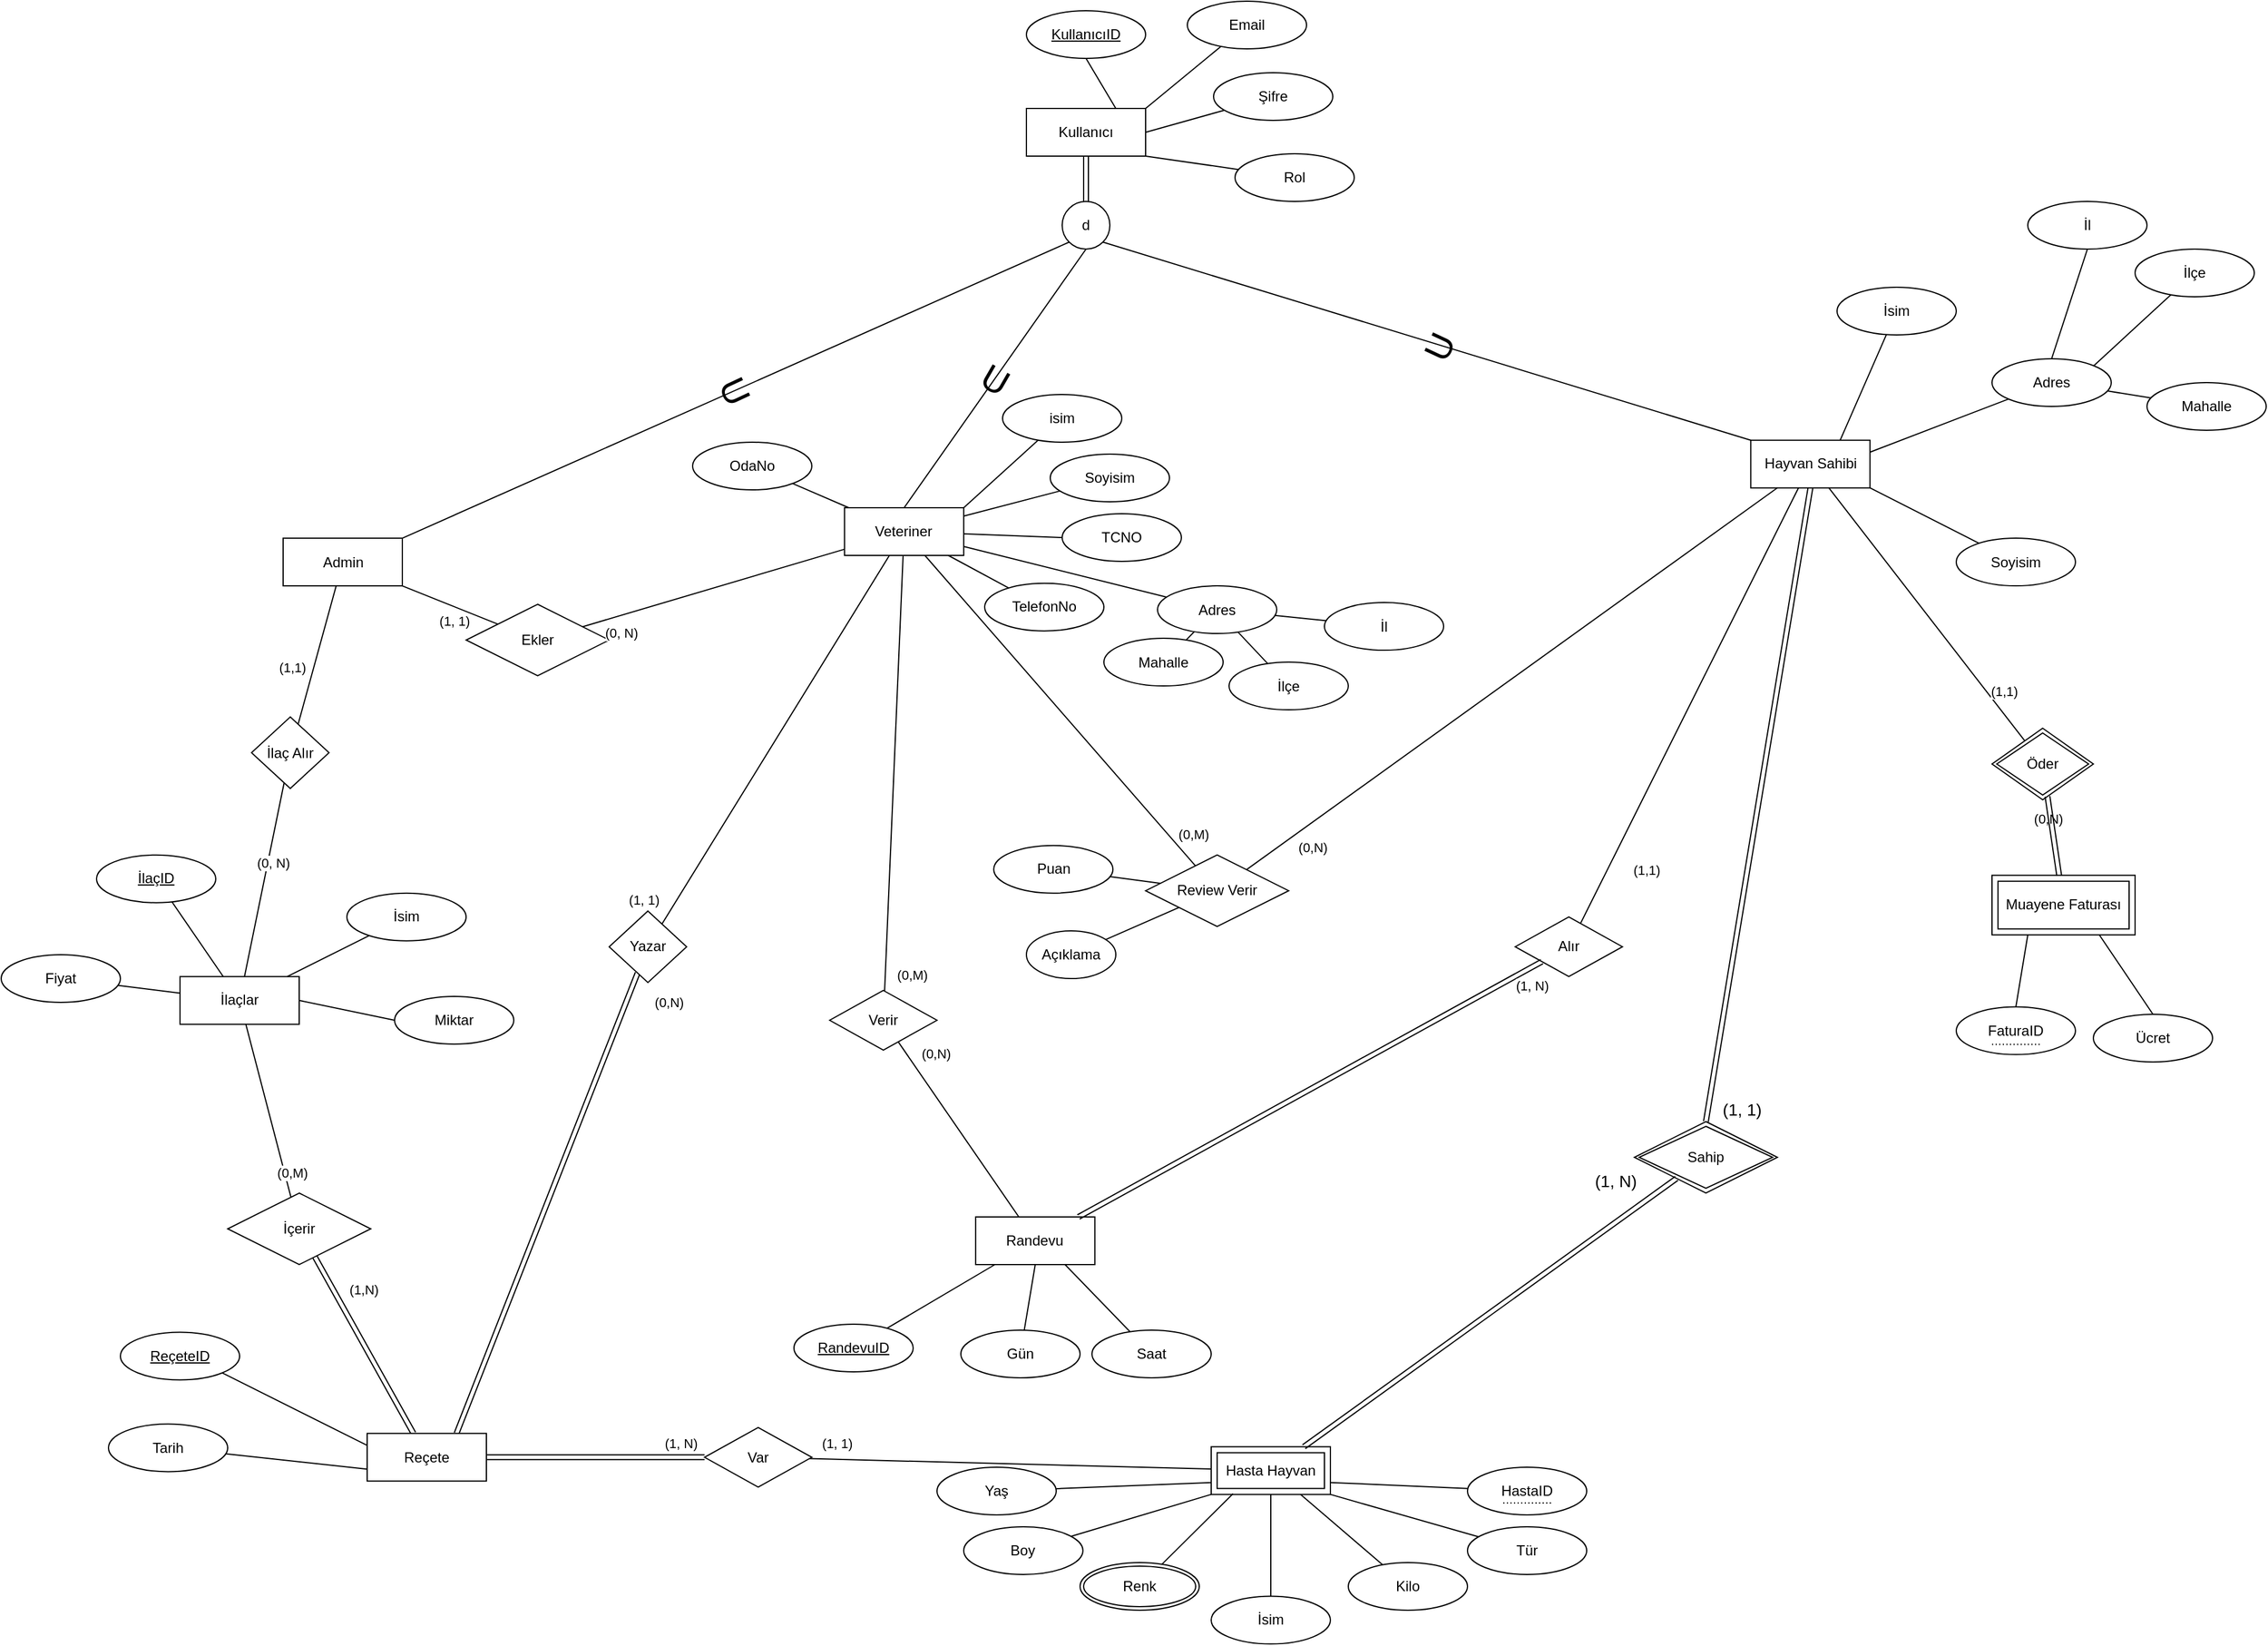 <mxfile version="24.7.1" type="device">
  <diagram name="Page-1" id="_el1E_nGrMVRi0aXS9QC">
    <mxGraphModel dx="1964" dy="-487" grid="1" gridSize="10" guides="1" tooltips="1" connect="1" arrows="1" fold="1" page="1" pageScale="1" pageWidth="827" pageHeight="1169" math="0" shadow="0">
      <root>
        <mxCell id="0" />
        <mxCell id="1" parent="0" />
        <mxCell id="wnwfAyHHTCKztbYjA8c8-1" value="Hayvan Sahibi" style="whiteSpace=wrap;html=1;align=center;" vertex="1" parent="1">
          <mxGeometry x="1157.64" y="1838.36" width="100" height="40" as="geometry" />
        </mxCell>
        <mxCell id="wnwfAyHHTCKztbYjA8c8-2" value="İlaçlar&lt;span style=&quot;color: rgba(0, 0, 0, 0); font-family: monospace; font-size: 0px; text-align: start; text-wrap: nowrap;&quot;&gt;%3CmxGraphModel%3E%3Croot%3E%3CmxCell%20id%3D%220%22%2F%3E%3CmxCell%20id%3D%221%22%20parent%3D%220%22%2F%3E%3CmxCell%20id%3D%222%22%20value%3D%22Oda%22%20style%3D%22whiteSpace%3Dwrap%3Bhtml%3D1%3Balign%3Dcenter%3B%22%20vertex%3D%221%22%20parent%3D%221%22%3E%3CmxGeometry%20x%3D%22410%22%20y%3D%22320%22%20width%3D%22100%22%20height%3D%2240%22%20as%3D%22geometry%22%2F%3E%3C%2FmxCell%3E%3C%2Froot%3E%3C%2FmxGraphModel%3E&lt;/span&gt;" style="whiteSpace=wrap;html=1;align=center;" vertex="1" parent="1">
          <mxGeometry x="-160" y="2288.36" width="100" height="40" as="geometry" />
        </mxCell>
        <mxCell id="wnwfAyHHTCKztbYjA8c8-3" value="Veteriner" style="whiteSpace=wrap;html=1;align=center;" vertex="1" parent="1">
          <mxGeometry x="397.41" y="1895" width="100" height="40" as="geometry" />
        </mxCell>
        <mxCell id="wnwfAyHHTCKztbYjA8c8-4" value="Randevu" style="whiteSpace=wrap;html=1;align=center;" vertex="1" parent="1">
          <mxGeometry x="507.41" y="2490" width="100" height="40" as="geometry" />
        </mxCell>
        <mxCell id="wnwfAyHHTCKztbYjA8c8-5" value="Hasta Hayvan" style="shape=ext;margin=3;double=1;whiteSpace=wrap;html=1;align=center;" vertex="1" parent="1">
          <mxGeometry x="705" y="2682.83" width="100" height="40" as="geometry" />
        </mxCell>
        <mxCell id="wnwfAyHHTCKztbYjA8c8-6" value="İsim" style="ellipse;whiteSpace=wrap;html=1;align=center;" vertex="1" parent="1">
          <mxGeometry x="1230" y="1710" width="100" height="40" as="geometry" />
        </mxCell>
        <mxCell id="wnwfAyHHTCKztbYjA8c8-7" value="İsim" style="ellipse;whiteSpace=wrap;html=1;align=center;" vertex="1" parent="1">
          <mxGeometry x="705" y="2808.28" width="100" height="40" as="geometry" />
        </mxCell>
        <mxCell id="wnwfAyHHTCKztbYjA8c8-8" value="Adres" style="ellipse;whiteSpace=wrap;html=1;align=center;" vertex="1" parent="1">
          <mxGeometry x="1360" y="1770" width="100" height="40" as="geometry" />
        </mxCell>
        <mxCell id="wnwfAyHHTCKztbYjA8c8-9" value="İlçe" style="ellipse;whiteSpace=wrap;html=1;align=center;" vertex="1" parent="1">
          <mxGeometry x="1480" y="1678" width="100" height="40" as="geometry" />
        </mxCell>
        <mxCell id="wnwfAyHHTCKztbYjA8c8-10" value="Mahalle" style="ellipse;whiteSpace=wrap;html=1;align=center;" vertex="1" parent="1">
          <mxGeometry x="1490" y="1790" width="100" height="40" as="geometry" />
        </mxCell>
        <mxCell id="wnwfAyHHTCKztbYjA8c8-11" value="Gün" style="ellipse;whiteSpace=wrap;html=1;align=center;" vertex="1" parent="1">
          <mxGeometry x="495" y="2585" width="100" height="40" as="geometry" />
        </mxCell>
        <mxCell id="wnwfAyHHTCKztbYjA8c8-12" value="Saat" style="ellipse;whiteSpace=wrap;html=1;align=center;" vertex="1" parent="1">
          <mxGeometry x="605" y="2585" width="100" height="40" as="geometry" />
        </mxCell>
        <mxCell id="wnwfAyHHTCKztbYjA8c8-13" value="" style="endArrow=none;html=1;rounded=0;entryX=1;entryY=0.75;entryDx=0;entryDy=0;" edge="1" parent="1" source="wnwfAyHHTCKztbYjA8c8-39" target="wnwfAyHHTCKztbYjA8c8-5">
          <mxGeometry relative="1" as="geometry">
            <mxPoint x="1005" y="2592.83" as="sourcePoint" />
            <mxPoint x="1165" y="2592.83" as="targetPoint" />
          </mxGeometry>
        </mxCell>
        <mxCell id="wnwfAyHHTCKztbYjA8c8-14" value="" style="endArrow=none;html=1;rounded=0;exitX=0.5;exitY=1;exitDx=0;exitDy=0;" edge="1" parent="1" source="wnwfAyHHTCKztbYjA8c8-5" target="wnwfAyHHTCKztbYjA8c8-7">
          <mxGeometry relative="1" as="geometry">
            <mxPoint x="1015" y="2602.83" as="sourcePoint" />
            <mxPoint x="1175" y="2602.83" as="targetPoint" />
          </mxGeometry>
        </mxCell>
        <mxCell id="wnwfAyHHTCKztbYjA8c8-15" value="" style="endArrow=none;html=1;rounded=0;exitX=1;exitY=0;exitDx=0;exitDy=0;" edge="1" parent="1" source="wnwfAyHHTCKztbYjA8c8-8" target="wnwfAyHHTCKztbYjA8c8-9">
          <mxGeometry relative="1" as="geometry">
            <mxPoint x="805" y="1713.36" as="sourcePoint" />
            <mxPoint x="965" y="1713.36" as="targetPoint" />
          </mxGeometry>
        </mxCell>
        <mxCell id="wnwfAyHHTCKztbYjA8c8-16" value="" style="endArrow=none;html=1;rounded=0;" edge="1" parent="1" source="wnwfAyHHTCKztbYjA8c8-8" target="wnwfAyHHTCKztbYjA8c8-10">
          <mxGeometry relative="1" as="geometry">
            <mxPoint x="701" y="1847.36" as="sourcePoint" />
            <mxPoint x="975" y="1723.36" as="targetPoint" />
          </mxGeometry>
        </mxCell>
        <mxCell id="wnwfAyHHTCKztbYjA8c8-17" value="" style="endArrow=none;html=1;rounded=0;exitX=1;exitY=0.25;exitDx=0;exitDy=0;" edge="1" parent="1" source="wnwfAyHHTCKztbYjA8c8-1" target="wnwfAyHHTCKztbYjA8c8-8">
          <mxGeometry relative="1" as="geometry">
            <mxPoint x="900" y="1808.36" as="sourcePoint" />
            <mxPoint x="1060" y="1808.36" as="targetPoint" />
          </mxGeometry>
        </mxCell>
        <mxCell id="wnwfAyHHTCKztbYjA8c8-18" value="" style="endArrow=none;html=1;rounded=0;shape=link;" edge="1" parent="1" source="wnwfAyHHTCKztbYjA8c8-137" target="wnwfAyHHTCKztbYjA8c8-143">
          <mxGeometry relative="1" as="geometry">
            <mxPoint x="39.793" y="2691.72" as="sourcePoint" />
            <mxPoint x="-28.286" y="2560.646" as="targetPoint" />
          </mxGeometry>
        </mxCell>
        <mxCell id="wnwfAyHHTCKztbYjA8c8-19" value="(1,N)" style="edgeLabel;html=1;align=center;verticalAlign=middle;resizable=0;points=[];" vertex="1" connectable="0" parent="wnwfAyHHTCKztbYjA8c8-18">
          <mxGeometry x="0.035" y="-3" relative="1" as="geometry">
            <mxPoint x="-2" y="-43" as="offset" />
          </mxGeometry>
        </mxCell>
        <mxCell id="wnwfAyHHTCKztbYjA8c8-20" value="" style="endArrow=none;html=1;rounded=0;entryX=0.5;entryY=1;entryDx=0;entryDy=0;" edge="1" parent="1" source="wnwfAyHHTCKztbYjA8c8-11" target="wnwfAyHHTCKztbYjA8c8-4">
          <mxGeometry relative="1" as="geometry">
            <mxPoint x="357.41" y="2650" as="sourcePoint" />
            <mxPoint x="517.41" y="2650" as="targetPoint" />
          </mxGeometry>
        </mxCell>
        <mxCell id="wnwfAyHHTCKztbYjA8c8-21" value="isim" style="ellipse;whiteSpace=wrap;html=1;align=center;" vertex="1" parent="1">
          <mxGeometry x="530.0" y="1800" width="100" height="40" as="geometry" />
        </mxCell>
        <mxCell id="wnwfAyHHTCKztbYjA8c8-22" value="" style="endArrow=none;html=1;rounded=0;exitX=1;exitY=0;exitDx=0;exitDy=0;" edge="1" parent="1" source="wnwfAyHHTCKztbYjA8c8-3" target="wnwfAyHHTCKztbYjA8c8-21">
          <mxGeometry relative="1" as="geometry">
            <mxPoint x="557.41" y="1857" as="sourcePoint" />
            <mxPoint x="597.41" y="1845" as="targetPoint" />
          </mxGeometry>
        </mxCell>
        <mxCell id="wnwfAyHHTCKztbYjA8c8-23" value="" style="endArrow=none;html=1;rounded=0;entryX=0.75;entryY=1;entryDx=0;entryDy=0;" edge="1" parent="1" source="wnwfAyHHTCKztbYjA8c8-12" target="wnwfAyHHTCKztbYjA8c8-4">
          <mxGeometry relative="1" as="geometry">
            <mxPoint x="538.41" y="2571" as="sourcePoint" />
            <mxPoint x="556.41" y="2540" as="targetPoint" />
          </mxGeometry>
        </mxCell>
        <mxCell id="wnwfAyHHTCKztbYjA8c8-24" value="" style="endArrow=none;html=1;rounded=0;exitX=0.75;exitY=0;exitDx=0;exitDy=0;" edge="1" parent="1" source="wnwfAyHHTCKztbYjA8c8-1" target="wnwfAyHHTCKztbYjA8c8-6">
          <mxGeometry relative="1" as="geometry">
            <mxPoint x="1297.64" y="1978.36" as="sourcePoint" />
            <mxPoint x="1457.64" y="1978.36" as="targetPoint" />
          </mxGeometry>
        </mxCell>
        <mxCell id="wnwfAyHHTCKztbYjA8c8-25" value="" style="endArrow=none;html=1;rounded=0;shape=link;entryX=0.5;entryY=1;entryDx=0;entryDy=0;exitX=0.5;exitY=0;exitDx=0;exitDy=0;" edge="1" parent="1" source="wnwfAyHHTCKztbYjA8c8-27" target="wnwfAyHHTCKztbYjA8c8-1">
          <mxGeometry relative="1" as="geometry">
            <mxPoint x="705" y="3273.36" as="sourcePoint" />
            <mxPoint x="1693.856" y="2271.72" as="targetPoint" />
          </mxGeometry>
        </mxCell>
        <mxCell id="wnwfAyHHTCKztbYjA8c8-26" value="&lt;span style=&quot;font-size: 14px;&quot;&gt;(1, N)&lt;/span&gt;" style="edgeLabel;html=1;align=center;verticalAlign=middle;resizable=0;points=[];" connectable="0" vertex="1" parent="wnwfAyHHTCKztbYjA8c8-25">
          <mxGeometry x="-0.072" y="-3" relative="1" as="geometry">
            <mxPoint x="-120" y="296" as="offset" />
          </mxGeometry>
        </mxCell>
        <mxCell id="wnwfAyHHTCKztbYjA8c8-27" value="Sahip" style="shape=rhombus;double=1;perimeter=rhombusPerimeter;whiteSpace=wrap;html=1;align=center;" vertex="1" parent="1">
          <mxGeometry x="1060" y="2410" width="120" height="60" as="geometry" />
        </mxCell>
        <mxCell id="wnwfAyHHTCKztbYjA8c8-28" value="&lt;span&gt;İlaçID&lt;/span&gt;" style="ellipse;whiteSpace=wrap;html=1;align=center;fontStyle=4" vertex="1" parent="1">
          <mxGeometry x="-230" y="2186.36" width="100" height="40" as="geometry" />
        </mxCell>
        <mxCell id="wnwfAyHHTCKztbYjA8c8-29" value="" style="endArrow=none;html=1;rounded=0;" edge="1" parent="1" source="wnwfAyHHTCKztbYjA8c8-2" target="wnwfAyHHTCKztbYjA8c8-28">
          <mxGeometry relative="1" as="geometry">
            <mxPoint x="-730" y="2278.36" as="sourcePoint" />
            <mxPoint x="-570" y="2278.36" as="targetPoint" />
          </mxGeometry>
        </mxCell>
        <mxCell id="wnwfAyHHTCKztbYjA8c8-30" value="İsim" style="ellipse;whiteSpace=wrap;html=1;align=center;" vertex="1" parent="1">
          <mxGeometry x="-20.0" y="2218.36" width="100" height="40" as="geometry" />
        </mxCell>
        <mxCell id="wnwfAyHHTCKztbYjA8c8-31" value="" style="endArrow=none;html=1;rounded=0;" edge="1" parent="1" source="wnwfAyHHTCKztbYjA8c8-2" target="wnwfAyHHTCKztbYjA8c8-30">
          <mxGeometry relative="1" as="geometry">
            <mxPoint x="-730" y="2278.36" as="sourcePoint" />
            <mxPoint x="-570" y="2278.36" as="targetPoint" />
          </mxGeometry>
        </mxCell>
        <mxCell id="wnwfAyHHTCKztbYjA8c8-32" value="" style="endArrow=none;html=1;rounded=0;" edge="1" parent="1" source="wnwfAyHHTCKztbYjA8c8-33" target="wnwfAyHHTCKztbYjA8c8-2">
          <mxGeometry relative="1" as="geometry">
            <mxPoint x="-240" y="2268.36" as="sourcePoint" />
            <mxPoint x="-560" y="2288.36" as="targetPoint" />
          </mxGeometry>
        </mxCell>
        <mxCell id="wnwfAyHHTCKztbYjA8c8-33" value="Fiyat" style="ellipse;whiteSpace=wrap;html=1;align=center;" vertex="1" parent="1">
          <mxGeometry x="-310" y="2270" width="100" height="40" as="geometry" />
        </mxCell>
        <mxCell id="wnwfAyHHTCKztbYjA8c8-34" value="&lt;u&gt;RandevuID&lt;/u&gt;" style="ellipse;whiteSpace=wrap;html=1;align=center;" vertex="1" parent="1">
          <mxGeometry x="355" y="2580" width="100" height="40" as="geometry" />
        </mxCell>
        <mxCell id="wnwfAyHHTCKztbYjA8c8-35" value="" style="endArrow=none;html=1;rounded=0;" edge="1" parent="1" source="wnwfAyHHTCKztbYjA8c8-34" target="wnwfAyHHTCKztbYjA8c8-4">
          <mxGeometry relative="1" as="geometry">
            <mxPoint x="484.997" y="2553.32" as="sourcePoint" />
            <mxPoint x="569.41" y="2540" as="targetPoint" />
          </mxGeometry>
        </mxCell>
        <mxCell id="wnwfAyHHTCKztbYjA8c8-36" value="" style="endArrow=none;html=1;rounded=0;exitX=0;exitY=0.25;exitDx=0;exitDy=0;entryX=1;entryY=1;entryDx=0;entryDy=0;" edge="1" parent="1" source="wnwfAyHHTCKztbYjA8c8-137" target="wnwfAyHHTCKztbYjA8c8-138">
          <mxGeometry relative="1" as="geometry">
            <mxPoint x="11.905" y="2691.72" as="sourcePoint" />
            <mxPoint x="-118.981" y="2622.406" as="targetPoint" />
          </mxGeometry>
        </mxCell>
        <mxCell id="wnwfAyHHTCKztbYjA8c8-37" value="Alır" style="shape=rhombus;perimeter=rhombusPerimeter;whiteSpace=wrap;html=1;align=center;rotation=0;" vertex="1" parent="1">
          <mxGeometry x="960" y="2238.36" width="90" height="50" as="geometry" />
        </mxCell>
        <mxCell id="wnwfAyHHTCKztbYjA8c8-38" value="" style="group" vertex="1" connectable="0" parent="1">
          <mxGeometry x="920.0" y="2700" width="100" height="40" as="geometry" />
        </mxCell>
        <mxCell id="wnwfAyHHTCKztbYjA8c8-39" value="HastaID" style="ellipse;whiteSpace=wrap;html=1;align=center;" vertex="1" parent="wnwfAyHHTCKztbYjA8c8-38">
          <mxGeometry width="100" height="40" as="geometry" />
        </mxCell>
        <mxCell id="wnwfAyHHTCKztbYjA8c8-40" value="" style="endArrow=none;html=1;rounded=0;dashed=1;dashPattern=1 2;" edge="1" parent="wnwfAyHHTCKztbYjA8c8-38">
          <mxGeometry relative="1" as="geometry">
            <mxPoint x="30" y="30" as="sourcePoint" />
            <mxPoint x="70" y="30" as="targetPoint" />
          </mxGeometry>
        </mxCell>
        <mxCell id="wnwfAyHHTCKztbYjA8c8-41" value="" style="resizable=0;html=1;whiteSpace=wrap;align=right;verticalAlign=bottom;" connectable="0" vertex="1" parent="wnwfAyHHTCKztbYjA8c8-40">
          <mxGeometry x="1" relative="1" as="geometry" />
        </mxCell>
        <mxCell id="wnwfAyHHTCKztbYjA8c8-42" value="" style="endArrow=none;html=1;rounded=0;" edge="1" parent="1" source="wnwfAyHHTCKztbYjA8c8-1" target="wnwfAyHHTCKztbYjA8c8-37">
          <mxGeometry relative="1" as="geometry">
            <mxPoint x="1180" y="1787.36" as="sourcePoint" />
            <mxPoint x="1340" y="1787.36" as="targetPoint" />
          </mxGeometry>
        </mxCell>
        <mxCell id="wnwfAyHHTCKztbYjA8c8-43" value="(1,1)" style="edgeLabel;html=1;align=center;verticalAlign=middle;resizable=0;points=[];" vertex="1" connectable="0" parent="wnwfAyHHTCKztbYjA8c8-42">
          <mxGeometry x="0.392" y="-2" relative="1" as="geometry">
            <mxPoint x="1" y="67" as="offset" />
          </mxGeometry>
        </mxCell>
        <mxCell id="wnwfAyHHTCKztbYjA8c8-44" value="Yaş" style="ellipse;whiteSpace=wrap;html=1;align=center;" vertex="1" parent="1">
          <mxGeometry x="475" y="2700" width="100" height="40" as="geometry" />
        </mxCell>
        <mxCell id="wnwfAyHHTCKztbYjA8c8-45" value="Kilo" style="ellipse;whiteSpace=wrap;html=1;align=center;" vertex="1" parent="1">
          <mxGeometry x="820" y="2780.0" width="100" height="40" as="geometry" />
        </mxCell>
        <mxCell id="wnwfAyHHTCKztbYjA8c8-46" value="Boy" style="ellipse;whiteSpace=wrap;html=1;align=center;" vertex="1" parent="1">
          <mxGeometry x="497.41" y="2750.0" width="100" height="40" as="geometry" />
        </mxCell>
        <mxCell id="wnwfAyHHTCKztbYjA8c8-47" value="" style="endArrow=none;html=1;rounded=0;entryX=0.75;entryY=1;entryDx=0;entryDy=0;" edge="1" parent="1" source="wnwfAyHHTCKztbYjA8c8-45" target="wnwfAyHHTCKztbYjA8c8-5">
          <mxGeometry relative="1" as="geometry">
            <mxPoint x="995" y="2272.83" as="sourcePoint" />
            <mxPoint x="1155" y="2272.83" as="targetPoint" />
          </mxGeometry>
        </mxCell>
        <mxCell id="wnwfAyHHTCKztbYjA8c8-48" value="" style="endArrow=none;html=1;rounded=0;entryX=0;entryY=1;entryDx=0;entryDy=0;" edge="1" parent="1" source="wnwfAyHHTCKztbYjA8c8-46" target="wnwfAyHHTCKztbYjA8c8-5">
          <mxGeometry relative="1" as="geometry">
            <mxPoint x="612" y="2689.83" as="sourcePoint" />
            <mxPoint x="715" y="2705.83" as="targetPoint" />
          </mxGeometry>
        </mxCell>
        <mxCell id="wnwfAyHHTCKztbYjA8c8-49" value="" style="endArrow=none;html=1;rounded=0;entryX=0;entryY=0.75;entryDx=0;entryDy=0;" edge="1" parent="1" source="wnwfAyHHTCKztbYjA8c8-44" target="wnwfAyHHTCKztbYjA8c8-5">
          <mxGeometry relative="1" as="geometry">
            <mxPoint x="995" y="2272.83" as="sourcePoint" />
            <mxPoint x="1155" y="2272.83" as="targetPoint" />
          </mxGeometry>
        </mxCell>
        <mxCell id="wnwfAyHHTCKztbYjA8c8-50" value="" style="shape=link;html=1;rounded=0;" edge="1" parent="1" source="wnwfAyHHTCKztbYjA8c8-5" target="wnwfAyHHTCKztbYjA8c8-27">
          <mxGeometry relative="1" as="geometry">
            <mxPoint x="120" y="3461.07" as="sourcePoint" />
            <mxPoint x="240" y="3451.64" as="targetPoint" />
          </mxGeometry>
        </mxCell>
        <mxCell id="wnwfAyHHTCKztbYjA8c8-51" value="&lt;font style=&quot;font-size: 14px;&quot;&gt;(1, 1)&lt;/font&gt;" style="edgeLabel;html=1;align=center;verticalAlign=middle;resizable=0;points=[];" connectable="0" vertex="1" parent="wnwfAyHHTCKztbYjA8c8-50">
          <mxGeometry x="-0.035" y="3" relative="1" as="geometry">
            <mxPoint x="218" y="-172" as="offset" />
          </mxGeometry>
        </mxCell>
        <mxCell id="wnwfAyHHTCKztbYjA8c8-52" value="" style="endArrow=none;html=1;rounded=0;" edge="1" parent="1" source="wnwfAyHHTCKztbYjA8c8-5" target="wnwfAyHHTCKztbYjA8c8-140">
          <mxGeometry relative="1" as="geometry">
            <mxPoint x="865" y="2571.64" as="sourcePoint" />
            <mxPoint x="386.999" y="2693.141" as="targetPoint" />
          </mxGeometry>
        </mxCell>
        <mxCell id="wnwfAyHHTCKztbYjA8c8-53" value="(1, 1)" style="edgeLabel;html=1;align=center;verticalAlign=middle;resizable=0;points=[];" vertex="1" connectable="0" parent="wnwfAyHHTCKztbYjA8c8-52">
          <mxGeometry x="0.701" y="-3" relative="1" as="geometry">
            <mxPoint x="-28" y="-11" as="offset" />
          </mxGeometry>
        </mxCell>
        <mxCell id="wnwfAyHHTCKztbYjA8c8-54" value="" style="endArrow=none;html=1;rounded=0;shape=link;" edge="1" parent="1" source="wnwfAyHHTCKztbYjA8c8-140" target="wnwfAyHHTCKztbYjA8c8-137">
          <mxGeometry relative="1" as="geometry">
            <mxPoint x="270.0" y="2691.64" as="sourcePoint" />
            <mxPoint x="100" y="2708.134" as="targetPoint" />
          </mxGeometry>
        </mxCell>
        <mxCell id="wnwfAyHHTCKztbYjA8c8-55" value="(1, N)" style="edgeLabel;html=1;align=center;verticalAlign=middle;resizable=0;points=[];" vertex="1" connectable="0" parent="wnwfAyHHTCKztbYjA8c8-54">
          <mxGeometry x="-0.002" y="-1" relative="1" as="geometry">
            <mxPoint x="71" y="-11" as="offset" />
          </mxGeometry>
        </mxCell>
        <mxCell id="wnwfAyHHTCKztbYjA8c8-56" value="" style="endArrow=none;html=1;rounded=0;" edge="1" parent="1" source="wnwfAyHHTCKztbYjA8c8-1" target="wnwfAyHHTCKztbYjA8c8-70">
          <mxGeometry relative="1" as="geometry">
            <mxPoint x="640" y="2008.36" as="sourcePoint" />
            <mxPoint x="1179.456" y="2000.835" as="targetPoint" />
          </mxGeometry>
        </mxCell>
        <mxCell id="wnwfAyHHTCKztbYjA8c8-57" value="(0,N)" style="edgeLabel;html=1;align=center;verticalAlign=middle;resizable=0;points=[];" vertex="1" connectable="0" parent="wnwfAyHHTCKztbYjA8c8-56">
          <mxGeometry x="0.204" y="-1" relative="1" as="geometry">
            <mxPoint x="86" y="149" as="offset" />
          </mxGeometry>
        </mxCell>
        <mxCell id="wnwfAyHHTCKztbYjA8c8-58" value="(0,N)" style="endArrow=none;html=1;rounded=0;shape=link;exitX=0.75;exitY=0;exitDx=0;exitDy=0;" edge="1" parent="1" source="wnwfAyHHTCKztbYjA8c8-137" target="wnwfAyHHTCKztbYjA8c8-136">
          <mxGeometry x="0.936" y="-33" relative="1" as="geometry">
            <mxPoint x="58.728" y="2691.72" as="sourcePoint" />
            <mxPoint x="230.885" y="2297.245" as="targetPoint" />
            <mxPoint as="offset" />
          </mxGeometry>
        </mxCell>
        <mxCell id="wnwfAyHHTCKztbYjA8c8-59" value="" style="endArrow=none;html=1;rounded=0;" edge="1" parent="1" source="wnwfAyHHTCKztbYjA8c8-136" target="wnwfAyHHTCKztbYjA8c8-3">
          <mxGeometry relative="1" as="geometry">
            <mxPoint x="250.94" y="2257.3" as="sourcePoint" />
            <mxPoint x="962" y="2754.5" as="targetPoint" />
          </mxGeometry>
        </mxCell>
        <mxCell id="wnwfAyHHTCKztbYjA8c8-60" value="(1, 1)" style="edgeLabel;html=1;align=center;verticalAlign=middle;resizable=0;points=[];" vertex="1" connectable="0" parent="wnwfAyHHTCKztbYjA8c8-59">
          <mxGeometry x="-0.865" y="3" relative="1" as="geometry">
            <mxPoint x="-26" y="2" as="offset" />
          </mxGeometry>
        </mxCell>
        <mxCell id="wnwfAyHHTCKztbYjA8c8-61" value="Tarih" style="ellipse;whiteSpace=wrap;html=1;align=center;" vertex="1" parent="1">
          <mxGeometry x="-220" y="2663.72" width="100" height="40" as="geometry" />
        </mxCell>
        <mxCell id="wnwfAyHHTCKztbYjA8c8-62" value="" style="endArrow=none;html=1;rounded=0;exitX=0;exitY=0.75;exitDx=0;exitDy=0;" edge="1" parent="1" source="wnwfAyHHTCKztbYjA8c8-137" target="wnwfAyHHTCKztbYjA8c8-61">
          <mxGeometry relative="1" as="geometry">
            <mxPoint y="2705.325" as="sourcePoint" />
            <mxPoint x="-148" y="2614.72" as="targetPoint" />
          </mxGeometry>
        </mxCell>
        <mxCell id="wnwfAyHHTCKztbYjA8c8-63" value="&lt;div&gt;Verir&lt;/div&gt;" style="shape=rhombus;perimeter=rhombusPerimeter;whiteSpace=wrap;html=1;align=center;rotation=0;" vertex="1" parent="1">
          <mxGeometry x="385.0" y="2300" width="90" height="50" as="geometry" />
        </mxCell>
        <mxCell id="wnwfAyHHTCKztbYjA8c8-64" value="(0,M)" style="endArrow=none;html=1;rounded=0;" edge="1" parent="1" source="wnwfAyHHTCKztbYjA8c8-63" target="wnwfAyHHTCKztbYjA8c8-3">
          <mxGeometry x="-0.918" y="-22" relative="1" as="geometry">
            <mxPoint x="943" y="3170" as="sourcePoint" />
            <mxPoint x="937" y="3120" as="targetPoint" />
            <mxPoint as="offset" />
          </mxGeometry>
        </mxCell>
        <mxCell id="wnwfAyHHTCKztbYjA8c8-65" value="(0,N)" style="endArrow=none;html=1;rounded=0;" edge="1" parent="1" source="wnwfAyHHTCKztbYjA8c8-4" target="wnwfAyHHTCKztbYjA8c8-63">
          <mxGeometry x="0.716" y="-19" relative="1" as="geometry">
            <mxPoint x="438" y="2790" as="sourcePoint" />
            <mxPoint x="432" y="2740" as="targetPoint" />
            <mxPoint x="1" as="offset" />
          </mxGeometry>
        </mxCell>
        <mxCell id="wnwfAyHHTCKztbYjA8c8-66" value="" style="endArrow=none;html=1;rounded=0;" edge="1" parent="1" source="wnwfAyHHTCKztbYjA8c8-143" target="wnwfAyHHTCKztbYjA8c8-2">
          <mxGeometry relative="1" as="geometry">
            <mxPoint x="-44.781" y="2517.141" as="sourcePoint" />
            <mxPoint x="394" y="2656.36" as="targetPoint" />
          </mxGeometry>
        </mxCell>
        <mxCell id="wnwfAyHHTCKztbYjA8c8-67" value="(0,M)" style="edgeLabel;html=1;align=center;verticalAlign=middle;resizable=0;points=[];" vertex="1" connectable="0" parent="wnwfAyHHTCKztbYjA8c8-66">
          <mxGeometry x="-0.107" y="-3" relative="1" as="geometry">
            <mxPoint x="15" y="45" as="offset" />
          </mxGeometry>
        </mxCell>
        <mxCell id="wnwfAyHHTCKztbYjA8c8-68" value="Muayene Faturası" style="shape=ext;margin=3;double=1;whiteSpace=wrap;html=1;align=center;" vertex="1" parent="1">
          <mxGeometry x="1360" y="2203.36" width="120" height="50" as="geometry" />
        </mxCell>
        <mxCell id="wnwfAyHHTCKztbYjA8c8-69" value="Renk" style="ellipse;shape=doubleEllipse;margin=3;whiteSpace=wrap;html=1;align=center;" vertex="1" parent="1">
          <mxGeometry x="595" y="2780.0" width="100" height="40" as="geometry" />
        </mxCell>
        <mxCell id="wnwfAyHHTCKztbYjA8c8-70" value="Öder" style="shape=rhombus;double=1;perimeter=rhombusPerimeter;whiteSpace=wrap;html=1;align=center;" vertex="1" parent="1">
          <mxGeometry x="1360.0" y="2080" width="85" height="60" as="geometry" />
        </mxCell>
        <mxCell id="wnwfAyHHTCKztbYjA8c8-71" value="" style="endArrow=none;html=1;rounded=0;exitX=0.183;exitY=0.986;exitDx=0;exitDy=0;exitPerimeter=0;" edge="1" parent="1" source="wnwfAyHHTCKztbYjA8c8-5" target="wnwfAyHHTCKztbYjA8c8-69">
          <mxGeometry relative="1" as="geometry">
            <mxPoint x="703" y="2722.83" as="sourcePoint" />
            <mxPoint x="625" y="2794.83" as="targetPoint" />
          </mxGeometry>
        </mxCell>
        <mxCell id="wnwfAyHHTCKztbYjA8c8-72" value="" style="endArrow=none;html=1;rounded=0;" edge="1" parent="1" source="wnwfAyHHTCKztbYjA8c8-3" target="wnwfAyHHTCKztbYjA8c8-73">
          <mxGeometry relative="1" as="geometry">
            <mxPoint x="355.91" y="1810" as="sourcePoint" />
            <mxPoint x="470" y="1830" as="targetPoint" />
          </mxGeometry>
        </mxCell>
        <mxCell id="wnwfAyHHTCKztbYjA8c8-73" value="OdaNo" style="ellipse;whiteSpace=wrap;html=1;align=center;" vertex="1" parent="1">
          <mxGeometry x="270.0" y="1840" width="100" height="40" as="geometry" />
        </mxCell>
        <mxCell id="wnwfAyHHTCKztbYjA8c8-74" style="edgeStyle=none;rounded=0;orthogonalLoop=1;jettySize=auto;html=1;exitX=0.5;exitY=0;exitDx=0;exitDy=0;" edge="1" parent="1" source="wnwfAyHHTCKztbYjA8c8-61" target="wnwfAyHHTCKztbYjA8c8-61">
          <mxGeometry relative="1" as="geometry" />
        </mxCell>
        <mxCell id="wnwfAyHHTCKztbYjA8c8-75" value="Review Verir" style="shape=rhombus;perimeter=rhombusPerimeter;whiteSpace=wrap;html=1;align=center;" vertex="1" parent="1">
          <mxGeometry x="650" y="2186.36" width="120" height="60" as="geometry" />
        </mxCell>
        <mxCell id="wnwfAyHHTCKztbYjA8c8-76" value="(0,M)" style="endArrow=none;html=1;rounded=0;" edge="1" parent="1" source="wnwfAyHHTCKztbYjA8c8-75" target="wnwfAyHHTCKztbYjA8c8-3">
          <mxGeometry x="-0.882" y="-15" relative="1" as="geometry">
            <mxPoint x="538" y="3080" as="sourcePoint" />
            <mxPoint x="638" y="3040" as="targetPoint" />
            <Array as="points" />
            <mxPoint y="-1" as="offset" />
          </mxGeometry>
        </mxCell>
        <mxCell id="wnwfAyHHTCKztbYjA8c8-77" value="TelefonNo" style="ellipse;whiteSpace=wrap;html=1;align=center;" vertex="1" parent="1">
          <mxGeometry x="515" y="1958.36" width="100" height="40" as="geometry" />
        </mxCell>
        <mxCell id="wnwfAyHHTCKztbYjA8c8-78" value="Soyisim" style="ellipse;whiteSpace=wrap;html=1;align=center;" vertex="1" parent="1">
          <mxGeometry x="570.0" y="1850" width="100" height="40" as="geometry" />
        </mxCell>
        <mxCell id="wnwfAyHHTCKztbYjA8c8-79" value="Adres" style="ellipse;whiteSpace=wrap;html=1;align=center;" vertex="1" parent="1">
          <mxGeometry x="660.0" y="1960.55" width="100" height="40" as="geometry" />
        </mxCell>
        <mxCell id="wnwfAyHHTCKztbYjA8c8-80" value="İlçe" style="ellipse;whiteSpace=wrap;html=1;align=center;" vertex="1" parent="1">
          <mxGeometry x="720.0" y="2024.55" width="100" height="40" as="geometry" />
        </mxCell>
        <mxCell id="wnwfAyHHTCKztbYjA8c8-81" style="edgeStyle=none;rounded=0;orthogonalLoop=1;jettySize=auto;html=1;exitX=0;exitY=0;exitDx=0;exitDy=0;" edge="1" parent="1" source="wnwfAyHHTCKztbYjA8c8-82" target="wnwfAyHHTCKztbYjA8c8-82">
          <mxGeometry relative="1" as="geometry" />
        </mxCell>
        <mxCell id="wnwfAyHHTCKztbYjA8c8-82" value="Puan" style="ellipse;whiteSpace=wrap;html=1;align=center;" vertex="1" parent="1">
          <mxGeometry x="522.59" y="2178.36" width="100" height="40" as="geometry" />
        </mxCell>
        <mxCell id="wnwfAyHHTCKztbYjA8c8-83" value="" style="endArrow=none;html=1;rounded=0;" edge="1" parent="1" source="wnwfAyHHTCKztbYjA8c8-82" target="wnwfAyHHTCKztbYjA8c8-75">
          <mxGeometry relative="1" as="geometry">
            <mxPoint x="620" y="2156.36" as="sourcePoint" />
            <mxPoint x="790" y="2216.36" as="targetPoint" />
          </mxGeometry>
        </mxCell>
        <mxCell id="wnwfAyHHTCKztbYjA8c8-84" value="" style="endArrow=none;html=1;rounded=0;" edge="1" parent="1" source="wnwfAyHHTCKztbYjA8c8-93" target="wnwfAyHHTCKztbYjA8c8-75">
          <mxGeometry relative="1" as="geometry">
            <mxPoint x="645" y="2170.36" as="sourcePoint" />
            <mxPoint x="690" y="2211.36" as="targetPoint" />
          </mxGeometry>
        </mxCell>
        <mxCell id="wnwfAyHHTCKztbYjA8c8-85" value="Mahalle" style="ellipse;whiteSpace=wrap;html=1;align=center;" vertex="1" parent="1">
          <mxGeometry x="615.0" y="2004.55" width="100" height="40" as="geometry" />
        </mxCell>
        <mxCell id="wnwfAyHHTCKztbYjA8c8-86" value="" style="endArrow=none;html=1;rounded=0;" edge="1" parent="1" source="wnwfAyHHTCKztbYjA8c8-79" target="wnwfAyHHTCKztbYjA8c8-80">
          <mxGeometry relative="1" as="geometry">
            <mxPoint x="1270" y="2345.55" as="sourcePoint" />
            <mxPoint x="1430" y="2345.55" as="targetPoint" />
          </mxGeometry>
        </mxCell>
        <mxCell id="wnwfAyHHTCKztbYjA8c8-87" value="" style="endArrow=none;html=1;rounded=0;" edge="1" parent="1" source="wnwfAyHHTCKztbYjA8c8-79" target="wnwfAyHHTCKztbYjA8c8-85">
          <mxGeometry relative="1" as="geometry">
            <mxPoint x="1166" y="2479.55" as="sourcePoint" />
            <mxPoint x="762.43" y="1994.016" as="targetPoint" />
          </mxGeometry>
        </mxCell>
        <mxCell id="wnwfAyHHTCKztbYjA8c8-88" value="" style="endArrow=none;html=1;rounded=0;" edge="1" parent="1" source="wnwfAyHHTCKztbYjA8c8-3" target="wnwfAyHHTCKztbYjA8c8-79">
          <mxGeometry relative="1" as="geometry">
            <mxPoint x="620.0" y="2230" as="sourcePoint" />
            <mxPoint x="1030" y="2156" as="targetPoint" />
          </mxGeometry>
        </mxCell>
        <mxCell id="wnwfAyHHTCKztbYjA8c8-89" value="" style="endArrow=none;html=1;rounded=0;entryX=0;entryY=0.5;entryDx=0;entryDy=0;" edge="1" parent="1" source="wnwfAyHHTCKztbYjA8c8-3" target="wnwfAyHHTCKztbYjA8c8-139">
          <mxGeometry relative="1" as="geometry">
            <mxPoint x="471" y="1945" as="sourcePoint" />
            <mxPoint x="585.439" y="1922.357" as="targetPoint" />
          </mxGeometry>
        </mxCell>
        <mxCell id="wnwfAyHHTCKztbYjA8c8-90" value="" style="endArrow=none;html=1;rounded=0;" edge="1" parent="1" source="wnwfAyHHTCKztbYjA8c8-3" target="wnwfAyHHTCKztbYjA8c8-77">
          <mxGeometry relative="1" as="geometry">
            <mxPoint x="507.0" y="1930" as="sourcePoint" />
            <mxPoint x="671.0" y="1945" as="targetPoint" />
          </mxGeometry>
        </mxCell>
        <mxCell id="wnwfAyHHTCKztbYjA8c8-91" value="(0,N)" style="endArrow=none;html=1;rounded=0;" edge="1" parent="1" source="wnwfAyHHTCKztbYjA8c8-75" target="wnwfAyHHTCKztbYjA8c8-1">
          <mxGeometry x="-0.796" y="-17" relative="1" as="geometry">
            <mxPoint x="577" y="2833" as="sourcePoint" />
            <mxPoint x="1045" y="2545" as="targetPoint" />
            <Array as="points" />
            <mxPoint as="offset" />
          </mxGeometry>
        </mxCell>
        <mxCell id="wnwfAyHHTCKztbYjA8c8-92" value="" style="endArrow=none;html=1;rounded=0;" edge="1" parent="1" source="wnwfAyHHTCKztbYjA8c8-3" target="wnwfAyHHTCKztbYjA8c8-78">
          <mxGeometry relative="1" as="geometry">
            <mxPoint x="507.0" y="1925" as="sourcePoint" />
            <mxPoint x="580.0" y="1925" as="targetPoint" />
          </mxGeometry>
        </mxCell>
        <mxCell id="wnwfAyHHTCKztbYjA8c8-93" value="Açıklama" style="ellipse;whiteSpace=wrap;html=1;align=center;" vertex="1" parent="1">
          <mxGeometry x="550" y="2250" width="75" height="40" as="geometry" />
        </mxCell>
        <mxCell id="wnwfAyHHTCKztbYjA8c8-94" value="" style="endArrow=none;html=1;rounded=0;exitX=0.25;exitY=1;exitDx=0;exitDy=0;entryX=0.5;entryY=0;entryDx=0;entryDy=0;" edge="1" parent="1" source="wnwfAyHHTCKztbYjA8c8-68" target="wnwfAyHHTCKztbYjA8c8-128">
          <mxGeometry relative="1" as="geometry">
            <mxPoint x="1220.2" y="1919.55" as="sourcePoint" />
            <mxPoint x="1122.2" y="2346.19" as="targetPoint" />
            <Array as="points" />
          </mxGeometry>
        </mxCell>
        <mxCell id="wnwfAyHHTCKztbYjA8c8-95" value="" style="shape=link;html=1;rounded=0;" edge="1" parent="1" source="wnwfAyHHTCKztbYjA8c8-68" target="wnwfAyHHTCKztbYjA8c8-70">
          <mxGeometry relative="1" as="geometry">
            <mxPoint x="1232.2" y="1944.55" as="sourcePoint" />
            <mxPoint x="1392.2" y="1944.55" as="targetPoint" />
          </mxGeometry>
        </mxCell>
        <mxCell id="wnwfAyHHTCKztbYjA8c8-96" value="(1,1)" style="edgeLabel;html=1;align=center;verticalAlign=middle;resizable=0;points=[];" vertex="1" connectable="0" parent="wnwfAyHHTCKztbYjA8c8-95">
          <mxGeometry x="0.025" y="-2" relative="1" as="geometry">
            <mxPoint x="-43" y="-120" as="offset" />
          </mxGeometry>
        </mxCell>
        <mxCell id="wnwfAyHHTCKztbYjA8c8-97" value="Soyisim" style="ellipse;whiteSpace=wrap;html=1;align=center;" vertex="1" parent="1">
          <mxGeometry x="1330.0" y="1920.55" width="100" height="40" as="geometry" />
        </mxCell>
        <mxCell id="wnwfAyHHTCKztbYjA8c8-98" value="" style="endArrow=none;html=1;rounded=0;exitX=1;exitY=1;exitDx=0;exitDy=0;" edge="1" parent="1" source="wnwfAyHHTCKztbYjA8c8-1" target="wnwfAyHHTCKztbYjA8c8-97">
          <mxGeometry relative="1" as="geometry">
            <mxPoint x="1229" y="1888.36" as="sourcePoint" />
            <mxPoint x="1297" y="2008.36" as="targetPoint" />
          </mxGeometry>
        </mxCell>
        <mxCell id="wnwfAyHHTCKztbYjA8c8-99" value="Admin" style="whiteSpace=wrap;html=1;align=center;" vertex="1" parent="1">
          <mxGeometry x="-73.5" y="1920.55" width="100" height="40" as="geometry" />
        </mxCell>
        <mxCell id="wnwfAyHHTCKztbYjA8c8-100" value="İlaç Alır" style="shape=rhombus;perimeter=rhombusPerimeter;whiteSpace=wrap;html=1;align=center;" vertex="1" parent="1">
          <mxGeometry x="-100" y="2070.55" width="65" height="60" as="geometry" />
        </mxCell>
        <mxCell id="wnwfAyHHTCKztbYjA8c8-101" value="&lt;div&gt;Ekler&lt;/div&gt;" style="shape=rhombus;perimeter=rhombusPerimeter;whiteSpace=wrap;html=1;align=center;" vertex="1" parent="1">
          <mxGeometry x="80.0" y="1976" width="120" height="60" as="geometry" />
        </mxCell>
        <mxCell id="wnwfAyHHTCKztbYjA8c8-102" value="" style="endArrow=none;html=1;rounded=0;" edge="1" parent="1" source="wnwfAyHHTCKztbYjA8c8-2" target="wnwfAyHHTCKztbYjA8c8-100">
          <mxGeometry relative="1" as="geometry">
            <mxPoint x="605" y="2380" as="sourcePoint" />
            <mxPoint x="-30" y="2160" as="targetPoint" />
          </mxGeometry>
        </mxCell>
        <mxCell id="wnwfAyHHTCKztbYjA8c8-103" value="(0, N)" style="edgeLabel;html=1;align=center;verticalAlign=middle;resizable=0;points=[];" vertex="1" connectable="0" parent="wnwfAyHHTCKztbYjA8c8-102">
          <mxGeometry x="0.267" y="-3" relative="1" as="geometry">
            <mxPoint y="7" as="offset" />
          </mxGeometry>
        </mxCell>
        <mxCell id="wnwfAyHHTCKztbYjA8c8-104" value="" style="endArrow=none;html=1;rounded=0;" edge="1" parent="1" source="wnwfAyHHTCKztbYjA8c8-100" target="wnwfAyHHTCKztbYjA8c8-99">
          <mxGeometry relative="1" as="geometry">
            <mxPoint x="-150" y="1950.55" as="sourcePoint" />
            <mxPoint x="430" y="2055.55" as="targetPoint" />
            <Array as="points" />
          </mxGeometry>
        </mxCell>
        <mxCell id="wnwfAyHHTCKztbYjA8c8-105" value="(1,1)" style="edgeLabel;html=1;align=center;verticalAlign=middle;resizable=0;points=[];" vertex="1" connectable="0" parent="wnwfAyHHTCKztbYjA8c8-104">
          <mxGeometry x="-0.015" y="3" relative="1" as="geometry">
            <mxPoint x="-18" y="10" as="offset" />
          </mxGeometry>
        </mxCell>
        <mxCell id="wnwfAyHHTCKztbYjA8c8-106" value="(1, 1)" style="endArrow=none;html=1;rounded=0;" edge="1" parent="1" source="wnwfAyHHTCKztbYjA8c8-101" target="wnwfAyHHTCKztbYjA8c8-99">
          <mxGeometry x="-0.19" y="11" relative="1" as="geometry">
            <mxPoint x="605" y="2175.55" as="sourcePoint" />
            <mxPoint x="699" y="2100.55" as="targetPoint" />
            <mxPoint as="offset" />
          </mxGeometry>
        </mxCell>
        <mxCell id="wnwfAyHHTCKztbYjA8c8-107" value="(0, N)" style="endArrow=none;html=1;rounded=0;" edge="1" parent="1" source="wnwfAyHHTCKztbYjA8c8-101" target="wnwfAyHHTCKztbYjA8c8-3">
          <mxGeometry x="-0.742" y="-14" relative="1" as="geometry">
            <mxPoint x="1205" y="2437" as="sourcePoint" />
            <mxPoint x="1106" y="2505" as="targetPoint" />
            <mxPoint as="offset" />
          </mxGeometry>
        </mxCell>
        <mxCell id="wnwfAyHHTCKztbYjA8c8-108" value="İl" style="ellipse;whiteSpace=wrap;html=1;align=center;" vertex="1" parent="1">
          <mxGeometry x="1390" y="1638" width="100" height="40" as="geometry" />
        </mxCell>
        <mxCell id="wnwfAyHHTCKztbYjA8c8-109" value="" style="endArrow=none;html=1;rounded=0;entryX=0.5;entryY=1;entryDx=0;entryDy=0;exitX=0.5;exitY=0;exitDx=0;exitDy=0;" edge="1" parent="1" source="wnwfAyHHTCKztbYjA8c8-8" target="wnwfAyHHTCKztbYjA8c8-108">
          <mxGeometry relative="1" as="geometry">
            <mxPoint x="981" y="1887.36" as="sourcePoint" />
            <mxPoint x="944" y="1889.36" as="targetPoint" />
          </mxGeometry>
        </mxCell>
        <mxCell id="wnwfAyHHTCKztbYjA8c8-110" value="İl" style="ellipse;whiteSpace=wrap;html=1;align=center;" vertex="1" parent="1">
          <mxGeometry x="800" y="1974.55" width="100" height="40" as="geometry" />
        </mxCell>
        <mxCell id="wnwfAyHHTCKztbYjA8c8-111" value="" style="endArrow=none;html=1;rounded=0;" edge="1" parent="1" source="wnwfAyHHTCKztbYjA8c8-110" target="wnwfAyHHTCKztbYjA8c8-79">
          <mxGeometry relative="1" as="geometry">
            <mxPoint x="703.0" y="2009.55" as="sourcePoint" />
            <mxPoint x="678.0" y="2035.55" as="targetPoint" />
          </mxGeometry>
        </mxCell>
        <mxCell id="wnwfAyHHTCKztbYjA8c8-112" value="&lt;div&gt;Ücret&lt;/div&gt;" style="ellipse;whiteSpace=wrap;html=1;align=center;" vertex="1" parent="1">
          <mxGeometry x="1445" y="2320" width="100" height="40" as="geometry" />
        </mxCell>
        <mxCell id="wnwfAyHHTCKztbYjA8c8-113" value="" style="endArrow=none;html=1;rounded=0;exitX=0.75;exitY=1;exitDx=0;exitDy=0;entryX=0.5;entryY=0;entryDx=0;entryDy=0;" edge="1" parent="1" source="wnwfAyHHTCKztbYjA8c8-68" target="wnwfAyHHTCKztbYjA8c8-112">
          <mxGeometry relative="1" as="geometry">
            <mxPoint x="1202.2" y="1944.55" as="sourcePoint" />
            <mxPoint x="1362.2" y="1944.55" as="targetPoint" />
          </mxGeometry>
        </mxCell>
        <mxCell id="wnwfAyHHTCKztbYjA8c8-114" value="Kullanıcı" style="whiteSpace=wrap;html=1;align=center;" vertex="1" parent="1">
          <mxGeometry x="550" y="1560" width="100" height="40" as="geometry" />
        </mxCell>
        <mxCell id="wnwfAyHHTCKztbYjA8c8-115" value="d" style="ellipse;whiteSpace=wrap;html=1;aspect=fixed;" vertex="1" parent="1">
          <mxGeometry x="580.01" y="1638" width="40" height="40" as="geometry" />
        </mxCell>
        <mxCell id="wnwfAyHHTCKztbYjA8c8-116" value="" style="endArrow=none;html=1;rounded=0;exitX=0;exitY=1;exitDx=0;exitDy=0;entryX=1;entryY=0;entryDx=0;entryDy=0;" edge="1" parent="1" source="wnwfAyHHTCKztbYjA8c8-115" target="wnwfAyHHTCKztbYjA8c8-99">
          <mxGeometry relative="1" as="geometry">
            <mxPoint x="608.34" y="1598" as="sourcePoint" />
            <mxPoint x="540" y="1708" as="targetPoint" />
          </mxGeometry>
        </mxCell>
        <mxCell id="wnwfAyHHTCKztbYjA8c8-117" value="U" style="edgeLabel;html=1;align=center;verticalAlign=middle;resizable=0;points=[];rotation=65;labelBackgroundColor=none;fontSize=30;" vertex="1" connectable="0" parent="wnwfAyHHTCKztbYjA8c8-116">
          <mxGeometry relative="1" as="geometry">
            <mxPoint as="offset" />
          </mxGeometry>
        </mxCell>
        <mxCell id="wnwfAyHHTCKztbYjA8c8-118" value="" style="endArrow=none;html=1;rounded=0;exitX=1;exitY=1;exitDx=0;exitDy=0;entryX=0;entryY=0;entryDx=0;entryDy=0;" edge="1" parent="1" source="wnwfAyHHTCKztbYjA8c8-115" target="wnwfAyHHTCKztbYjA8c8-1">
          <mxGeometry relative="1" as="geometry">
            <mxPoint x="618.34" y="1608" as="sourcePoint" />
            <mxPoint x="660" y="1708" as="targetPoint" />
          </mxGeometry>
        </mxCell>
        <mxCell id="wnwfAyHHTCKztbYjA8c8-119" value="U" style="edgeLabel;html=1;align=center;verticalAlign=middle;resizable=0;points=[];rotation=-65;labelBackgroundColor=none;fontSize=30;" vertex="1" connectable="0" parent="wnwfAyHHTCKztbYjA8c8-118">
          <mxGeometry relative="1" as="geometry">
            <mxPoint x="10" y="5" as="offset" />
          </mxGeometry>
        </mxCell>
        <mxCell id="wnwfAyHHTCKztbYjA8c8-120" value="" style="endArrow=none;html=1;rounded=0;entryX=1;entryY=0;entryDx=0;entryDy=0;" edge="1" parent="1" source="wnwfAyHHTCKztbYjA8c8-121" target="wnwfAyHHTCKztbYjA8c8-114">
          <mxGeometry relative="1" as="geometry">
            <mxPoint x="741.0" y="1660" as="sourcePoint" />
            <mxPoint x="660" y="1555" as="targetPoint" />
          </mxGeometry>
        </mxCell>
        <mxCell id="wnwfAyHHTCKztbYjA8c8-121" value="Email" style="ellipse;whiteSpace=wrap;html=1;align=center;" vertex="1" parent="1">
          <mxGeometry x="685.0" y="1470" width="100" height="40" as="geometry" />
        </mxCell>
        <mxCell id="wnwfAyHHTCKztbYjA8c8-122" value="Şifre" style="ellipse;whiteSpace=wrap;html=1;align=center;" vertex="1" parent="1">
          <mxGeometry x="707" y="1530" width="100" height="40" as="geometry" />
        </mxCell>
        <mxCell id="wnwfAyHHTCKztbYjA8c8-123" value="" style="endArrow=none;html=1;rounded=0;exitX=1;exitY=0.5;exitDx=0;exitDy=0;" edge="1" parent="1" source="wnwfAyHHTCKztbYjA8c8-114" target="wnwfAyHHTCKztbYjA8c8-122">
          <mxGeometry relative="1" as="geometry">
            <mxPoint x="660.0" y="1522" as="sourcePoint" />
            <mxPoint x="957" y="1561" as="targetPoint" />
          </mxGeometry>
        </mxCell>
        <mxCell id="wnwfAyHHTCKztbYjA8c8-124" value="" style="endArrow=none;html=1;rounded=0;exitX=0.5;exitY=1;exitDx=0;exitDy=0;entryX=0.5;entryY=0;entryDx=0;entryDy=0;" edge="1" parent="1" source="wnwfAyHHTCKztbYjA8c8-115" target="wnwfAyHHTCKztbYjA8c8-3">
          <mxGeometry relative="1" as="geometry">
            <mxPoint x="600" y="1720" as="sourcePoint" />
            <mxPoint x="600" y="1740" as="targetPoint" />
          </mxGeometry>
        </mxCell>
        <mxCell id="wnwfAyHHTCKztbYjA8c8-125" value="U" style="edgeLabel;html=1;align=center;verticalAlign=middle;resizable=0;points=[];rotation=30;labelBackgroundColor=none;fontSize=30;" vertex="1" connectable="0" parent="wnwfAyHHTCKztbYjA8c8-124">
          <mxGeometry relative="1" as="geometry">
            <mxPoint as="offset" />
          </mxGeometry>
        </mxCell>
        <mxCell id="wnwfAyHHTCKztbYjA8c8-126" value="" style="endArrow=none;html=1;rounded=0;shape=link;entryX=0.5;entryY=1;entryDx=0;entryDy=0;exitX=0.5;exitY=0;exitDx=0;exitDy=0;" edge="1" parent="1" source="wnwfAyHHTCKztbYjA8c8-115">
          <mxGeometry x="0.939" y="-14" relative="1" as="geometry">
            <mxPoint x="690" y="1640" as="sourcePoint" />
            <mxPoint x="600" y="1600" as="targetPoint" />
            <mxPoint as="offset" />
          </mxGeometry>
        </mxCell>
        <mxCell id="wnwfAyHHTCKztbYjA8c8-127" value="" style="group" vertex="1" connectable="0" parent="1">
          <mxGeometry x="1330" y="2313.81" width="100" height="46.19" as="geometry" />
        </mxCell>
        <mxCell id="wnwfAyHHTCKztbYjA8c8-128" value="" style="ellipse;whiteSpace=wrap;html=1;align=center;" vertex="1" parent="wnwfAyHHTCKztbYjA8c8-127">
          <mxGeometry width="100" height="40" as="geometry" />
        </mxCell>
        <mxCell id="wnwfAyHHTCKztbYjA8c8-129" value="FaturaID" style="group" vertex="1" connectable="0" parent="wnwfAyHHTCKztbYjA8c8-127">
          <mxGeometry y="6.19" width="100" height="40" as="geometry" />
        </mxCell>
        <mxCell id="wnwfAyHHTCKztbYjA8c8-130" value="" style="endArrow=none;html=1;rounded=0;dashed=1;dashPattern=1 2;" edge="1" parent="wnwfAyHHTCKztbYjA8c8-129">
          <mxGeometry relative="1" as="geometry">
            <mxPoint x="30.0" y="25.28" as="sourcePoint" />
            <mxPoint x="70" y="25.28" as="targetPoint" />
          </mxGeometry>
        </mxCell>
        <mxCell id="wnwfAyHHTCKztbYjA8c8-131" value="" style="resizable=0;html=1;whiteSpace=wrap;align=right;verticalAlign=bottom;" connectable="0" vertex="1" parent="wnwfAyHHTCKztbYjA8c8-130">
          <mxGeometry x="1" relative="1" as="geometry" />
        </mxCell>
        <mxCell id="wnwfAyHHTCKztbYjA8c8-132" value="Rol" style="ellipse;whiteSpace=wrap;html=1;align=center;" vertex="1" parent="1">
          <mxGeometry x="725" y="1598" width="100" height="40" as="geometry" />
        </mxCell>
        <mxCell id="wnwfAyHHTCKztbYjA8c8-133" value="" style="endArrow=none;html=1;rounded=0;exitX=1;exitY=1;exitDx=0;exitDy=0;" edge="1" parent="1" source="wnwfAyHHTCKztbYjA8c8-114" target="wnwfAyHHTCKztbYjA8c8-132">
          <mxGeometry relative="1" as="geometry">
            <mxPoint x="670" y="1638" as="sourcePoint" />
            <mxPoint x="977" y="1619" as="targetPoint" />
          </mxGeometry>
        </mxCell>
        <mxCell id="wnwfAyHHTCKztbYjA8c8-134" value="" style="endArrow=none;html=1;rounded=0;entryX=0.75;entryY=0;entryDx=0;entryDy=0;exitX=0.5;exitY=1;exitDx=0;exitDy=0;" edge="1" parent="1" source="wnwfAyHHTCKztbYjA8c8-135" target="wnwfAyHHTCKztbYjA8c8-114">
          <mxGeometry relative="1" as="geometry">
            <mxPoint x="620" y="1480.0" as="sourcePoint" />
            <mxPoint x="580" y="1740" as="targetPoint" />
          </mxGeometry>
        </mxCell>
        <mxCell id="wnwfAyHHTCKztbYjA8c8-135" value="KullanıcıID" style="ellipse;whiteSpace=wrap;html=1;align=center;fontStyle=4;" vertex="1" parent="1">
          <mxGeometry x="550" y="1478" width="100" height="40" as="geometry" />
        </mxCell>
        <mxCell id="wnwfAyHHTCKztbYjA8c8-136" value="Yazar" style="shape=rhombus;perimeter=rhombusPerimeter;whiteSpace=wrap;html=1;align=center;" vertex="1" parent="1">
          <mxGeometry x="200" y="2233.36" width="65" height="60" as="geometry" />
        </mxCell>
        <mxCell id="wnwfAyHHTCKztbYjA8c8-137" value="Reçete" style="whiteSpace=wrap;html=1;align=center;" vertex="1" parent="1">
          <mxGeometry x="-3" y="2671.64" width="100" height="40" as="geometry" />
        </mxCell>
        <mxCell id="wnwfAyHHTCKztbYjA8c8-138" value="ReçeteID" style="ellipse;whiteSpace=wrap;html=1;align=center;fontStyle=4;" vertex="1" parent="1">
          <mxGeometry x="-210" y="2586.72" width="100" height="40" as="geometry" />
        </mxCell>
        <mxCell id="wnwfAyHHTCKztbYjA8c8-139" value="TCNO" style="ellipse;whiteSpace=wrap;html=1;align=center;" vertex="1" parent="1">
          <mxGeometry x="580" y="1900.0" width="100" height="40" as="geometry" />
        </mxCell>
        <mxCell id="wnwfAyHHTCKztbYjA8c8-140" value="&lt;div&gt;Var&lt;/div&gt;" style="shape=rhombus;perimeter=rhombusPerimeter;whiteSpace=wrap;html=1;align=center;rotation=0;" vertex="1" parent="1">
          <mxGeometry x="280.0" y="2666.64" width="90" height="50" as="geometry" />
        </mxCell>
        <mxCell id="wnwfAyHHTCKztbYjA8c8-141" value="" style="shape=link;html=1;rounded=0;" edge="1" parent="1" source="wnwfAyHHTCKztbYjA8c8-4" target="wnwfAyHHTCKztbYjA8c8-37">
          <mxGeometry relative="1" as="geometry">
            <mxPoint x="750" y="2336.32" as="sourcePoint" />
            <mxPoint x="910" y="2336.32" as="targetPoint" />
          </mxGeometry>
        </mxCell>
        <mxCell id="wnwfAyHHTCKztbYjA8c8-142" value="(1, N)" style="edgeLabel;html=1;align=center;verticalAlign=middle;resizable=0;points=[];" connectable="0" vertex="1" parent="wnwfAyHHTCKztbYjA8c8-141">
          <mxGeometry x="0.018" relative="1" as="geometry">
            <mxPoint x="182" y="-85" as="offset" />
          </mxGeometry>
        </mxCell>
        <mxCell id="wnwfAyHHTCKztbYjA8c8-143" value="İçerir" style="shape=rhombus;perimeter=rhombusPerimeter;whiteSpace=wrap;html=1;align=center;" vertex="1" parent="1">
          <mxGeometry x="-120" y="2470" width="120" height="60" as="geometry" />
        </mxCell>
        <mxCell id="wnwfAyHHTCKztbYjA8c8-144" value="Miktar" style="ellipse;whiteSpace=wrap;html=1;align=center;" vertex="1" parent="1">
          <mxGeometry x="20" y="2305" width="100" height="40" as="geometry" />
        </mxCell>
        <mxCell id="wnwfAyHHTCKztbYjA8c8-145" value="" style="endArrow=none;html=1;rounded=0;entryX=0;entryY=0.5;entryDx=0;entryDy=0;exitX=1;exitY=0.5;exitDx=0;exitDy=0;" edge="1" parent="1" source="wnwfAyHHTCKztbYjA8c8-2" target="wnwfAyHHTCKztbYjA8c8-144">
          <mxGeometry relative="1" as="geometry">
            <mxPoint x="-202" y="2306" as="sourcePoint" />
            <mxPoint x="-150" y="2312" as="targetPoint" />
          </mxGeometry>
        </mxCell>
        <mxCell id="wnwfAyHHTCKztbYjA8c8-146" value="Tür" style="ellipse;whiteSpace=wrap;html=1;align=center;" vertex="1" parent="1">
          <mxGeometry x="920" y="2750.0" width="100" height="40" as="geometry" />
        </mxCell>
        <mxCell id="wnwfAyHHTCKztbYjA8c8-147" value="" style="endArrow=none;html=1;rounded=0;entryX=1;entryY=1;entryDx=0;entryDy=0;" edge="1" parent="1" source="wnwfAyHHTCKztbYjA8c8-146" target="wnwfAyHHTCKztbYjA8c8-5">
          <mxGeometry relative="1" as="geometry">
            <mxPoint x="1005" y="2282.83" as="sourcePoint" />
            <mxPoint x="815" y="2733" as="targetPoint" />
          </mxGeometry>
        </mxCell>
      </root>
    </mxGraphModel>
  </diagram>
</mxfile>
